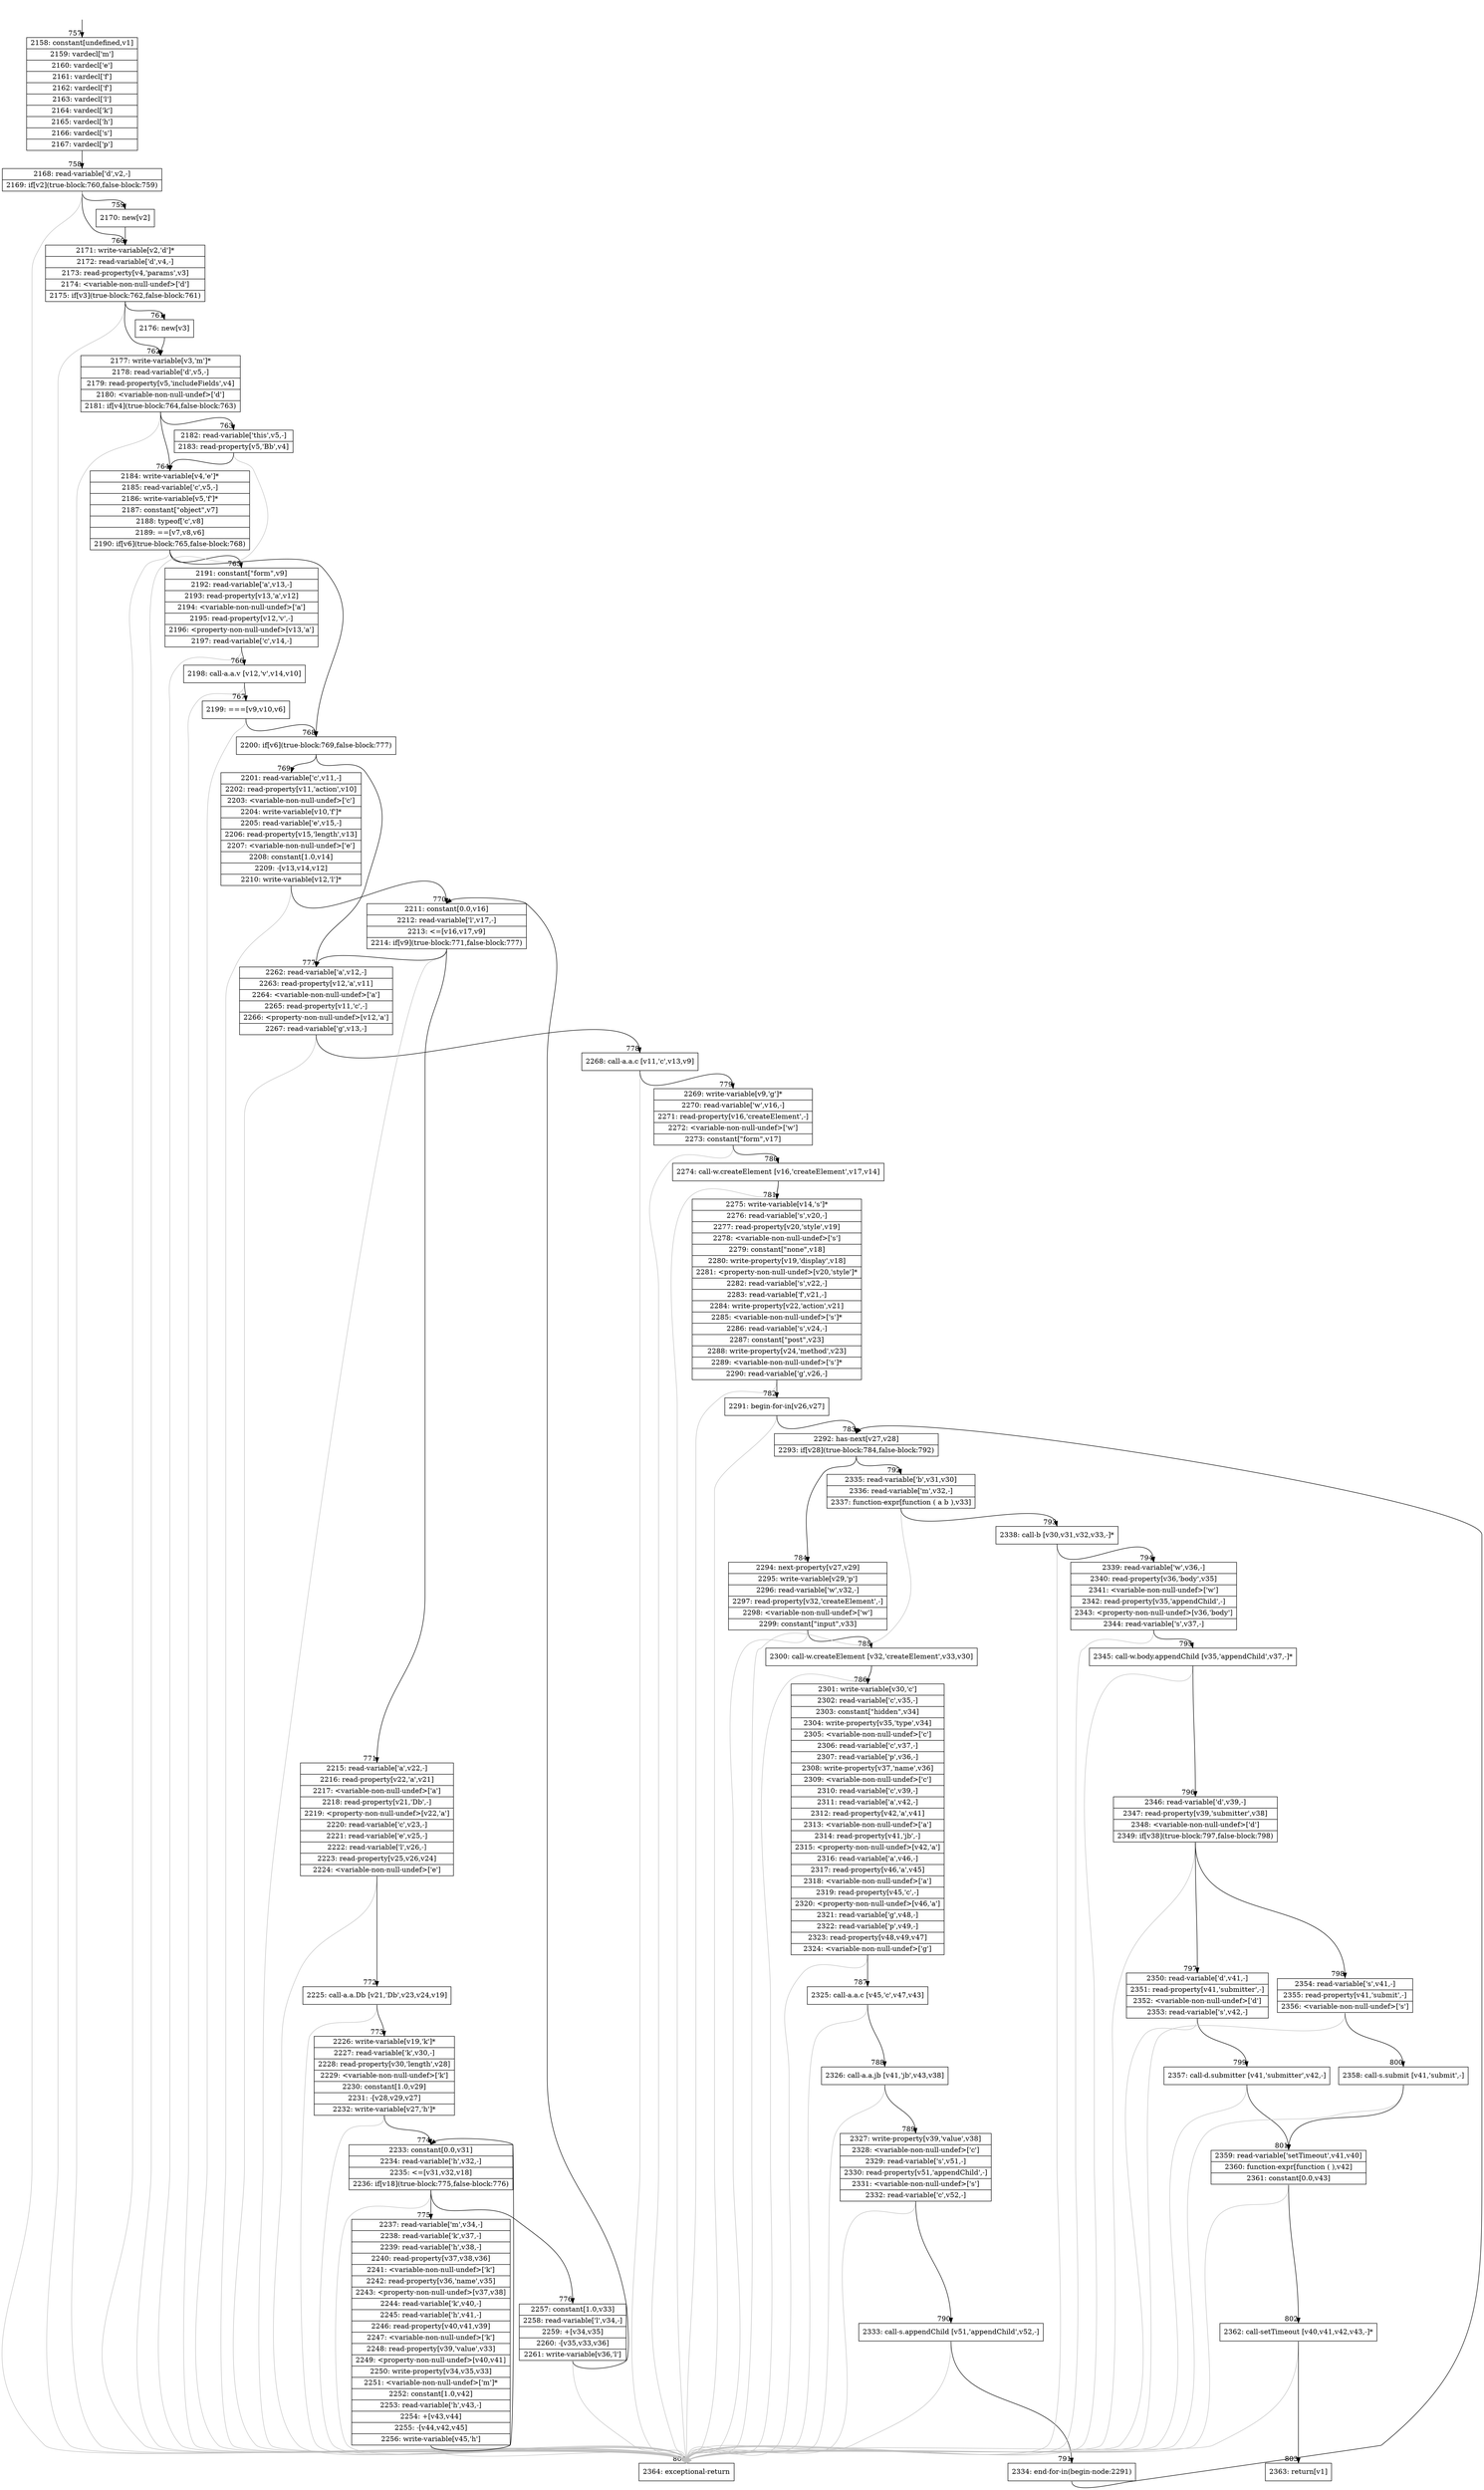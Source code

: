 digraph {
rankdir="TD"
BB_entry66[shape=none,label=""];
BB_entry66 -> BB757 [tailport=s, headport=n, headlabel="    757"]
BB757 [shape=record label="{2158: constant[undefined,v1]|2159: vardecl['m']|2160: vardecl['e']|2161: vardecl['f']|2162: vardecl['f']|2163: vardecl['l']|2164: vardecl['k']|2165: vardecl['h']|2166: vardecl['s']|2167: vardecl['p']}" ] 
BB757 -> BB758 [tailport=s, headport=n, headlabel="      758"]
BB758 [shape=record label="{2168: read-variable['d',v2,-]|2169: if[v2](true-block:760,false-block:759)}" ] 
BB758 -> BB760 [tailport=s, headport=n, headlabel="      760"]
BB758 -> BB759 [tailport=s, headport=n, headlabel="      759"]
BB758 -> BB804 [tailport=s, headport=n, color=gray, headlabel="      804"]
BB759 [shape=record label="{2170: new[v2]}" ] 
BB759 -> BB760 [tailport=s, headport=n]
BB760 [shape=record label="{2171: write-variable[v2,'d']*|2172: read-variable['d',v4,-]|2173: read-property[v4,'params',v3]|2174: \<variable-non-null-undef\>['d']|2175: if[v3](true-block:762,false-block:761)}" ] 
BB760 -> BB762 [tailport=s, headport=n, headlabel="      762"]
BB760 -> BB761 [tailport=s, headport=n, headlabel="      761"]
BB760 -> BB804 [tailport=s, headport=n, color=gray]
BB761 [shape=record label="{2176: new[v3]}" ] 
BB761 -> BB762 [tailport=s, headport=n]
BB762 [shape=record label="{2177: write-variable[v3,'m']*|2178: read-variable['d',v5,-]|2179: read-property[v5,'includeFields',v4]|2180: \<variable-non-null-undef\>['d']|2181: if[v4](true-block:764,false-block:763)}" ] 
BB762 -> BB764 [tailport=s, headport=n, headlabel="      764"]
BB762 -> BB763 [tailport=s, headport=n, headlabel="      763"]
BB762 -> BB804 [tailport=s, headport=n, color=gray]
BB763 [shape=record label="{2182: read-variable['this',v5,-]|2183: read-property[v5,'Bb',v4]}" ] 
BB763 -> BB764 [tailport=s, headport=n]
BB763 -> BB804 [tailport=s, headport=n, color=gray]
BB764 [shape=record label="{2184: write-variable[v4,'e']*|2185: read-variable['c',v5,-]|2186: write-variable[v5,'f']*|2187: constant[\"object\",v7]|2188: typeof['c',v8]|2189: ==[v7,v8,v6]|2190: if[v6](true-block:765,false-block:768)}" ] 
BB764 -> BB768 [tailport=s, headport=n, headlabel="      768"]
BB764 -> BB765 [tailport=s, headport=n, headlabel="      765"]
BB764 -> BB804 [tailport=s, headport=n, color=gray]
BB765 [shape=record label="{2191: constant[\"form\",v9]|2192: read-variable['a',v13,-]|2193: read-property[v13,'a',v12]|2194: \<variable-non-null-undef\>['a']|2195: read-property[v12,'v',-]|2196: \<property-non-null-undef\>[v13,'a']|2197: read-variable['c',v14,-]}" ] 
BB765 -> BB766 [tailport=s, headport=n, headlabel="      766"]
BB765 -> BB804 [tailport=s, headport=n, color=gray]
BB766 [shape=record label="{2198: call-a.a.v [v12,'v',v14,v10]}" ] 
BB766 -> BB767 [tailport=s, headport=n, headlabel="      767"]
BB766 -> BB804 [tailport=s, headport=n, color=gray]
BB767 [shape=record label="{2199: ===[v9,v10,v6]}" ] 
BB767 -> BB768 [tailport=s, headport=n]
BB767 -> BB804 [tailport=s, headport=n, color=gray]
BB768 [shape=record label="{2200: if[v6](true-block:769,false-block:777)}" ] 
BB768 -> BB769 [tailport=s, headport=n, headlabel="      769"]
BB768 -> BB777 [tailport=s, headport=n, headlabel="      777"]
BB769 [shape=record label="{2201: read-variable['c',v11,-]|2202: read-property[v11,'action',v10]|2203: \<variable-non-null-undef\>['c']|2204: write-variable[v10,'f']*|2205: read-variable['e',v15,-]|2206: read-property[v15,'length',v13]|2207: \<variable-non-null-undef\>['e']|2208: constant[1.0,v14]|2209: -[v13,v14,v12]|2210: write-variable[v12,'l']*}" ] 
BB769 -> BB770 [tailport=s, headport=n, headlabel="      770"]
BB769 -> BB804 [tailport=s, headport=n, color=gray]
BB770 [shape=record label="{2211: constant[0.0,v16]|2212: read-variable['l',v17,-]|2213: \<=[v16,v17,v9]|2214: if[v9](true-block:771,false-block:777)}" ] 
BB770 -> BB771 [tailport=s, headport=n, headlabel="      771"]
BB770 -> BB777 [tailport=s, headport=n]
BB770 -> BB804 [tailport=s, headport=n, color=gray]
BB771 [shape=record label="{2215: read-variable['a',v22,-]|2216: read-property[v22,'a',v21]|2217: \<variable-non-null-undef\>['a']|2218: read-property[v21,'Db',-]|2219: \<property-non-null-undef\>[v22,'a']|2220: read-variable['c',v23,-]|2221: read-variable['e',v25,-]|2222: read-variable['l',v26,-]|2223: read-property[v25,v26,v24]|2224: \<variable-non-null-undef\>['e']}" ] 
BB771 -> BB772 [tailport=s, headport=n, headlabel="      772"]
BB771 -> BB804 [tailport=s, headport=n, color=gray]
BB772 [shape=record label="{2225: call-a.a.Db [v21,'Db',v23,v24,v19]}" ] 
BB772 -> BB773 [tailport=s, headport=n, headlabel="      773"]
BB772 -> BB804 [tailport=s, headport=n, color=gray]
BB773 [shape=record label="{2226: write-variable[v19,'k']*|2227: read-variable['k',v30,-]|2228: read-property[v30,'length',v28]|2229: \<variable-non-null-undef\>['k']|2230: constant[1.0,v29]|2231: -[v28,v29,v27]|2232: write-variable[v27,'h']*}" ] 
BB773 -> BB774 [tailport=s, headport=n, headlabel="      774"]
BB773 -> BB804 [tailport=s, headport=n, color=gray]
BB774 [shape=record label="{2233: constant[0.0,v31]|2234: read-variable['h',v32,-]|2235: \<=[v31,v32,v18]|2236: if[v18](true-block:775,false-block:776)}" ] 
BB774 -> BB775 [tailport=s, headport=n, headlabel="      775"]
BB774 -> BB776 [tailport=s, headport=n, headlabel="      776"]
BB774 -> BB804 [tailport=s, headport=n, color=gray]
BB775 [shape=record label="{2237: read-variable['m',v34,-]|2238: read-variable['k',v37,-]|2239: read-variable['h',v38,-]|2240: read-property[v37,v38,v36]|2241: \<variable-non-null-undef\>['k']|2242: read-property[v36,'name',v35]|2243: \<property-non-null-undef\>[v37,v38]|2244: read-variable['k',v40,-]|2245: read-variable['h',v41,-]|2246: read-property[v40,v41,v39]|2247: \<variable-non-null-undef\>['k']|2248: read-property[v39,'value',v33]|2249: \<property-non-null-undef\>[v40,v41]|2250: write-property[v34,v35,v33]|2251: \<variable-non-null-undef\>['m']*|2252: constant[1.0,v42]|2253: read-variable['h',v43,-]|2254: +[v43,v44]|2255: -[v44,v42,v45]|2256: write-variable[v45,'h']}" ] 
BB775 -> BB774 [tailport=s, headport=n]
BB775 -> BB804 [tailport=s, headport=n, color=gray]
BB776 [shape=record label="{2257: constant[1.0,v33]|2258: read-variable['l',v34,-]|2259: +[v34,v35]|2260: -[v35,v33,v36]|2261: write-variable[v36,'l']}" ] 
BB776 -> BB770 [tailport=s, headport=n]
BB776 -> BB804 [tailport=s, headport=n, color=gray]
BB777 [shape=record label="{2262: read-variable['a',v12,-]|2263: read-property[v12,'a',v11]|2264: \<variable-non-null-undef\>['a']|2265: read-property[v11,'c',-]|2266: \<property-non-null-undef\>[v12,'a']|2267: read-variable['g',v13,-]}" ] 
BB777 -> BB778 [tailport=s, headport=n, headlabel="      778"]
BB777 -> BB804 [tailport=s, headport=n, color=gray]
BB778 [shape=record label="{2268: call-a.a.c [v11,'c',v13,v9]}" ] 
BB778 -> BB779 [tailport=s, headport=n, headlabel="      779"]
BB778 -> BB804 [tailport=s, headport=n, color=gray]
BB779 [shape=record label="{2269: write-variable[v9,'g']*|2270: read-variable['w',v16,-]|2271: read-property[v16,'createElement',-]|2272: \<variable-non-null-undef\>['w']|2273: constant[\"form\",v17]}" ] 
BB779 -> BB780 [tailport=s, headport=n, headlabel="      780"]
BB779 -> BB804 [tailport=s, headport=n, color=gray]
BB780 [shape=record label="{2274: call-w.createElement [v16,'createElement',v17,v14]}" ] 
BB780 -> BB781 [tailport=s, headport=n, headlabel="      781"]
BB780 -> BB804 [tailport=s, headport=n, color=gray]
BB781 [shape=record label="{2275: write-variable[v14,'s']*|2276: read-variable['s',v20,-]|2277: read-property[v20,'style',v19]|2278: \<variable-non-null-undef\>['s']|2279: constant[\"none\",v18]|2280: write-property[v19,'display',v18]|2281: \<property-non-null-undef\>[v20,'style']*|2282: read-variable['s',v22,-]|2283: read-variable['f',v21,-]|2284: write-property[v22,'action',v21]|2285: \<variable-non-null-undef\>['s']*|2286: read-variable['s',v24,-]|2287: constant[\"post\",v23]|2288: write-property[v24,'method',v23]|2289: \<variable-non-null-undef\>['s']*|2290: read-variable['g',v26,-]}" ] 
BB781 -> BB782 [tailport=s, headport=n, headlabel="      782"]
BB781 -> BB804 [tailport=s, headport=n, color=gray]
BB782 [shape=record label="{2291: begin-for-in[v26,v27]}" ] 
BB782 -> BB783 [tailport=s, headport=n, headlabel="      783"]
BB782 -> BB804 [tailport=s, headport=n, color=gray]
BB783 [shape=record label="{2292: has-next[v27,v28]|2293: if[v28](true-block:784,false-block:792)}" ] 
BB783 -> BB784 [tailport=s, headport=n, headlabel="      784"]
BB783 -> BB792 [tailport=s, headport=n, headlabel="      792"]
BB784 [shape=record label="{2294: next-property[v27,v29]|2295: write-variable[v29,'p']|2296: read-variable['w',v32,-]|2297: read-property[v32,'createElement',-]|2298: \<variable-non-null-undef\>['w']|2299: constant[\"input\",v33]}" ] 
BB784 -> BB785 [tailport=s, headport=n, headlabel="      785"]
BB784 -> BB804 [tailport=s, headport=n, color=gray]
BB785 [shape=record label="{2300: call-w.createElement [v32,'createElement',v33,v30]}" ] 
BB785 -> BB786 [tailport=s, headport=n, headlabel="      786"]
BB785 -> BB804 [tailport=s, headport=n, color=gray]
BB786 [shape=record label="{2301: write-variable[v30,'c']|2302: read-variable['c',v35,-]|2303: constant[\"hidden\",v34]|2304: write-property[v35,'type',v34]|2305: \<variable-non-null-undef\>['c']|2306: read-variable['c',v37,-]|2307: read-variable['p',v36,-]|2308: write-property[v37,'name',v36]|2309: \<variable-non-null-undef\>['c']|2310: read-variable['c',v39,-]|2311: read-variable['a',v42,-]|2312: read-property[v42,'a',v41]|2313: \<variable-non-null-undef\>['a']|2314: read-property[v41,'jb',-]|2315: \<property-non-null-undef\>[v42,'a']|2316: read-variable['a',v46,-]|2317: read-property[v46,'a',v45]|2318: \<variable-non-null-undef\>['a']|2319: read-property[v45,'c',-]|2320: \<property-non-null-undef\>[v46,'a']|2321: read-variable['g',v48,-]|2322: read-variable['p',v49,-]|2323: read-property[v48,v49,v47]|2324: \<variable-non-null-undef\>['g']}" ] 
BB786 -> BB787 [tailport=s, headport=n, headlabel="      787"]
BB786 -> BB804 [tailport=s, headport=n, color=gray]
BB787 [shape=record label="{2325: call-a.a.c [v45,'c',v47,v43]}" ] 
BB787 -> BB788 [tailport=s, headport=n, headlabel="      788"]
BB787 -> BB804 [tailport=s, headport=n, color=gray]
BB788 [shape=record label="{2326: call-a.a.jb [v41,'jb',v43,v38]}" ] 
BB788 -> BB789 [tailport=s, headport=n, headlabel="      789"]
BB788 -> BB804 [tailport=s, headport=n, color=gray]
BB789 [shape=record label="{2327: write-property[v39,'value',v38]|2328: \<variable-non-null-undef\>['c']|2329: read-variable['s',v51,-]|2330: read-property[v51,'appendChild',-]|2331: \<variable-non-null-undef\>['s']|2332: read-variable['c',v52,-]}" ] 
BB789 -> BB790 [tailport=s, headport=n, headlabel="      790"]
BB789 -> BB804 [tailport=s, headport=n, color=gray]
BB790 [shape=record label="{2333: call-s.appendChild [v51,'appendChild',v52,-]}" ] 
BB790 -> BB791 [tailport=s, headport=n, headlabel="      791"]
BB790 -> BB804 [tailport=s, headport=n, color=gray]
BB791 [shape=record label="{2334: end-for-in(begin-node:2291)}" ] 
BB791 -> BB783 [tailport=s, headport=n]
BB792 [shape=record label="{2335: read-variable['b',v31,v30]|2336: read-variable['m',v32,-]|2337: function-expr[function ( a b ),v33]}" ] 
BB792 -> BB793 [tailport=s, headport=n, headlabel="      793"]
BB792 -> BB804 [tailport=s, headport=n, color=gray]
BB793 [shape=record label="{2338: call-b [v30,v31,v32,v33,-]*}" ] 
BB793 -> BB794 [tailport=s, headport=n, headlabel="      794"]
BB793 -> BB804 [tailport=s, headport=n, color=gray]
BB794 [shape=record label="{2339: read-variable['w',v36,-]|2340: read-property[v36,'body',v35]|2341: \<variable-non-null-undef\>['w']|2342: read-property[v35,'appendChild',-]|2343: \<property-non-null-undef\>[v36,'body']|2344: read-variable['s',v37,-]}" ] 
BB794 -> BB795 [tailport=s, headport=n, headlabel="      795"]
BB794 -> BB804 [tailport=s, headport=n, color=gray]
BB795 [shape=record label="{2345: call-w.body.appendChild [v35,'appendChild',v37,-]*}" ] 
BB795 -> BB796 [tailport=s, headport=n, headlabel="      796"]
BB795 -> BB804 [tailport=s, headport=n, color=gray]
BB796 [shape=record label="{2346: read-variable['d',v39,-]|2347: read-property[v39,'submitter',v38]|2348: \<variable-non-null-undef\>['d']|2349: if[v38](true-block:797,false-block:798)}" ] 
BB796 -> BB797 [tailport=s, headport=n, headlabel="      797"]
BB796 -> BB798 [tailport=s, headport=n, headlabel="      798"]
BB796 -> BB804 [tailport=s, headport=n, color=gray]
BB797 [shape=record label="{2350: read-variable['d',v41,-]|2351: read-property[v41,'submitter',-]|2352: \<variable-non-null-undef\>['d']|2353: read-variable['s',v42,-]}" ] 
BB797 -> BB799 [tailport=s, headport=n, headlabel="      799"]
BB797 -> BB804 [tailport=s, headport=n, color=gray]
BB798 [shape=record label="{2354: read-variable['s',v41,-]|2355: read-property[v41,'submit',-]|2356: \<variable-non-null-undef\>['s']}" ] 
BB798 -> BB800 [tailport=s, headport=n, headlabel="      800"]
BB798 -> BB804 [tailport=s, headport=n, color=gray]
BB799 [shape=record label="{2357: call-d.submitter [v41,'submitter',v42,-]}" ] 
BB799 -> BB801 [tailport=s, headport=n, headlabel="      801"]
BB799 -> BB804 [tailport=s, headport=n, color=gray]
BB800 [shape=record label="{2358: call-s.submit [v41,'submit',-]}" ] 
BB800 -> BB801 [tailport=s, headport=n]
BB800 -> BB804 [tailport=s, headport=n, color=gray]
BB801 [shape=record label="{2359: read-variable['setTimeout',v41,v40]|2360: function-expr[function ( ),v42]|2361: constant[0.0,v43]}" ] 
BB801 -> BB802 [tailport=s, headport=n, headlabel="      802"]
BB801 -> BB804 [tailport=s, headport=n, color=gray]
BB802 [shape=record label="{2362: call-setTimeout [v40,v41,v42,v43,-]*}" ] 
BB802 -> BB803 [tailport=s, headport=n, headlabel="      803"]
BB802 -> BB804 [tailport=s, headport=n, color=gray]
BB803 [shape=record label="{2363: return[v1]}" ] 
BB804 [shape=record label="{2364: exceptional-return}" ] 
}
